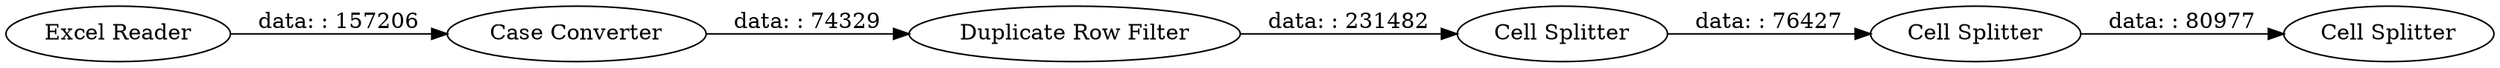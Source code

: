 digraph {
	"5412326693129628828_4" [label="Case Converter"]
	"5412326693129628828_2" [label="Duplicate Row Filter"]
	"5412326693129628828_9" [label="Cell Splitter"]
	"5412326693129628828_8" [label="Cell Splitter"]
	"5412326693129628828_10" [label="Cell Splitter"]
	"5412326693129628828_1" [label="Excel Reader"]
	"5412326693129628828_8" -> "5412326693129628828_9" [label="data: : 76427"]
	"5412326693129628828_4" -> "5412326693129628828_2" [label="data: : 74329"]
	"5412326693129628828_9" -> "5412326693129628828_10" [label="data: : 80977"]
	"5412326693129628828_1" -> "5412326693129628828_4" [label="data: : 157206"]
	"5412326693129628828_2" -> "5412326693129628828_8" [label="data: : 231482"]
	rankdir=LR
}
